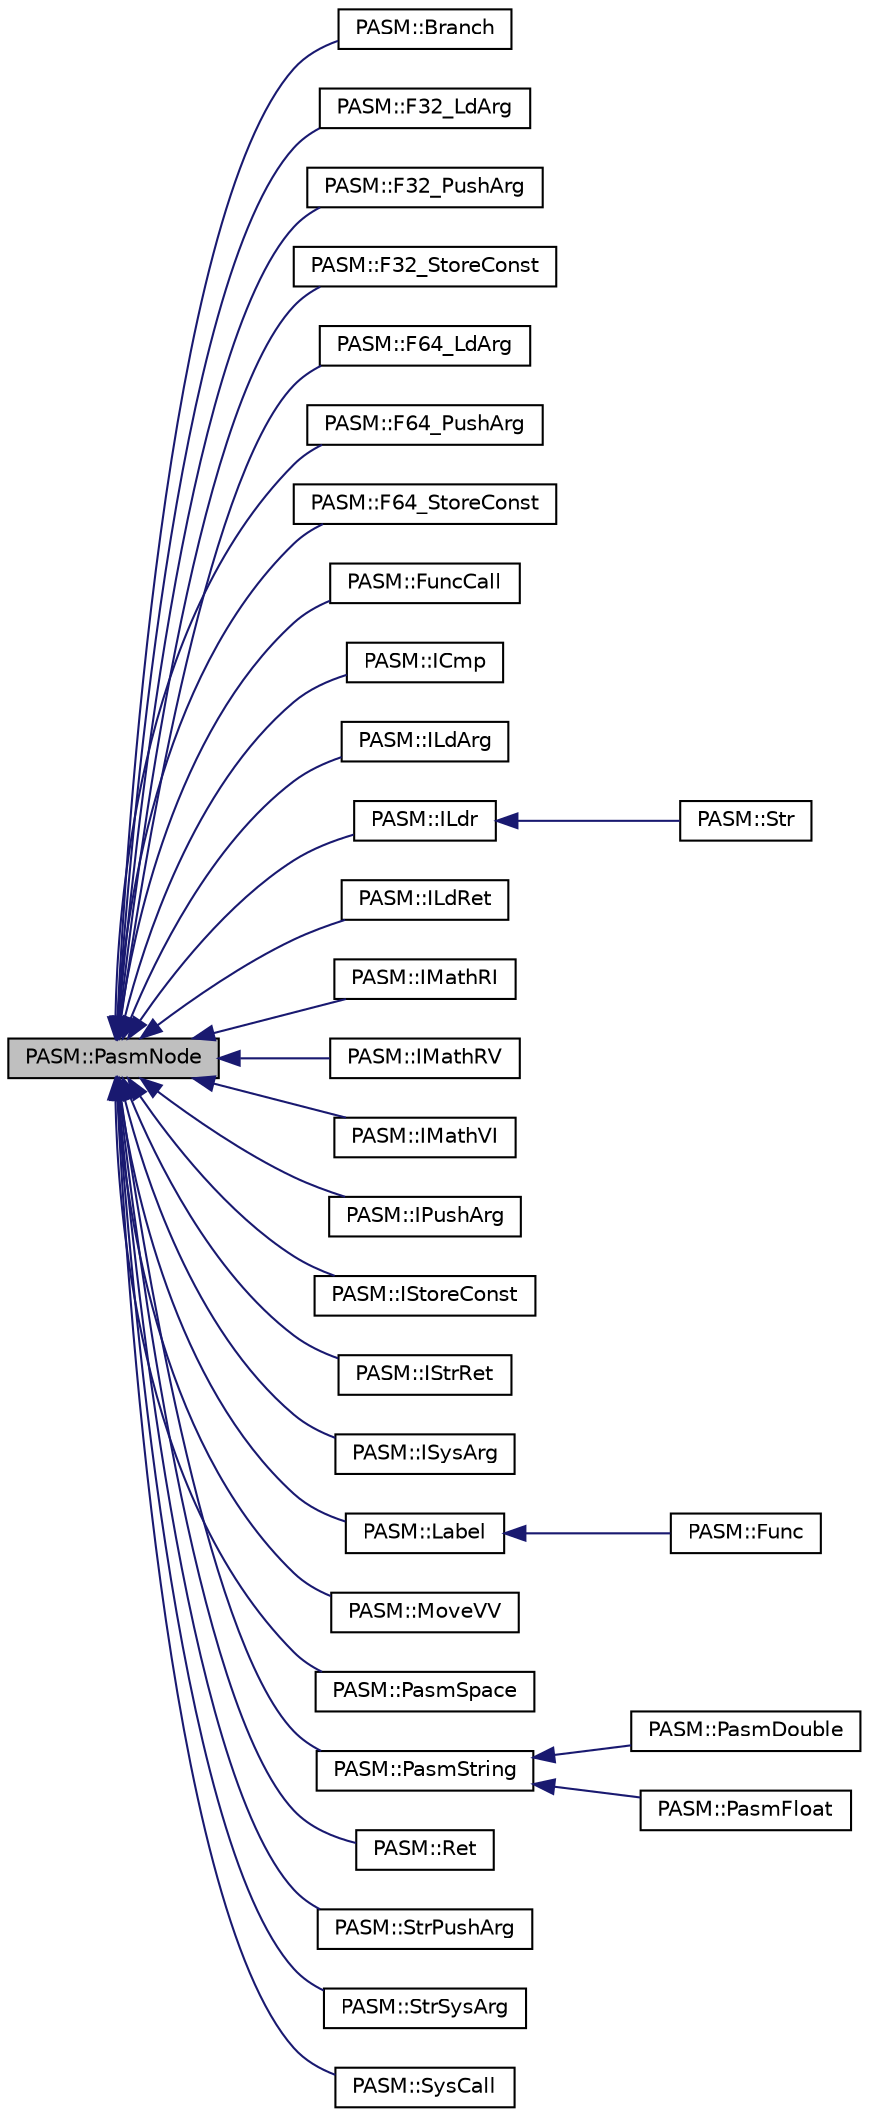 digraph "PASM::PasmNode"
{
  edge [fontname="Helvetica",fontsize="10",labelfontname="Helvetica",labelfontsize="10"];
  node [fontname="Helvetica",fontsize="10",shape=record];
  rankdir="LR";
  Node0 [label="PASM::PasmNode",height=0.2,width=0.4,color="black", fillcolor="grey75", style="filled", fontcolor="black"];
  Node0 -> Node1 [dir="back",color="midnightblue",fontsize="10",style="solid",fontname="Helvetica"];
  Node1 [label="PASM::Branch",height=0.2,width=0.4,color="black", fillcolor="white", style="filled",URL="$classPASM_1_1Branch.html"];
  Node0 -> Node2 [dir="back",color="midnightblue",fontsize="10",style="solid",fontname="Helvetica"];
  Node2 [label="PASM::F32_LdArg",height=0.2,width=0.4,color="black", fillcolor="white", style="filled",URL="$classPASM_1_1F32__LdArg.html"];
  Node0 -> Node3 [dir="back",color="midnightblue",fontsize="10",style="solid",fontname="Helvetica"];
  Node3 [label="PASM::F32_PushArg",height=0.2,width=0.4,color="black", fillcolor="white", style="filled",URL="$classPASM_1_1F32__PushArg.html"];
  Node0 -> Node4 [dir="back",color="midnightblue",fontsize="10",style="solid",fontname="Helvetica"];
  Node4 [label="PASM::F32_StoreConst",height=0.2,width=0.4,color="black", fillcolor="white", style="filled",URL="$classPASM_1_1F32__StoreConst.html"];
  Node0 -> Node5 [dir="back",color="midnightblue",fontsize="10",style="solid",fontname="Helvetica"];
  Node5 [label="PASM::F64_LdArg",height=0.2,width=0.4,color="black", fillcolor="white", style="filled",URL="$classPASM_1_1F64__LdArg.html"];
  Node0 -> Node6 [dir="back",color="midnightblue",fontsize="10",style="solid",fontname="Helvetica"];
  Node6 [label="PASM::F64_PushArg",height=0.2,width=0.4,color="black", fillcolor="white", style="filled",URL="$classPASM_1_1F64__PushArg.html"];
  Node0 -> Node7 [dir="back",color="midnightblue",fontsize="10",style="solid",fontname="Helvetica"];
  Node7 [label="PASM::F64_StoreConst",height=0.2,width=0.4,color="black", fillcolor="white", style="filled",URL="$classPASM_1_1F64__StoreConst.html"];
  Node0 -> Node8 [dir="back",color="midnightblue",fontsize="10",style="solid",fontname="Helvetica"];
  Node8 [label="PASM::FuncCall",height=0.2,width=0.4,color="black", fillcolor="white", style="filled",URL="$classPASM_1_1FuncCall.html"];
  Node0 -> Node9 [dir="back",color="midnightblue",fontsize="10",style="solid",fontname="Helvetica"];
  Node9 [label="PASM::ICmp",height=0.2,width=0.4,color="black", fillcolor="white", style="filled",URL="$classPASM_1_1ICmp.html"];
  Node0 -> Node10 [dir="back",color="midnightblue",fontsize="10",style="solid",fontname="Helvetica"];
  Node10 [label="PASM::ILdArg",height=0.2,width=0.4,color="black", fillcolor="white", style="filled",URL="$classPASM_1_1ILdArg.html"];
  Node0 -> Node11 [dir="back",color="midnightblue",fontsize="10",style="solid",fontname="Helvetica"];
  Node11 [label="PASM::ILdr",height=0.2,width=0.4,color="black", fillcolor="white", style="filled",URL="$classPASM_1_1ILdr.html"];
  Node11 -> Node12 [dir="back",color="midnightblue",fontsize="10",style="solid",fontname="Helvetica"];
  Node12 [label="PASM::Str",height=0.2,width=0.4,color="black", fillcolor="white", style="filled",URL="$classPASM_1_1Str.html"];
  Node0 -> Node13 [dir="back",color="midnightblue",fontsize="10",style="solid",fontname="Helvetica"];
  Node13 [label="PASM::ILdRet",height=0.2,width=0.4,color="black", fillcolor="white", style="filled",URL="$classPASM_1_1ILdRet.html"];
  Node0 -> Node14 [dir="back",color="midnightblue",fontsize="10",style="solid",fontname="Helvetica"];
  Node14 [label="PASM::IMathRI",height=0.2,width=0.4,color="black", fillcolor="white", style="filled",URL="$classPASM_1_1IMathRI.html"];
  Node0 -> Node15 [dir="back",color="midnightblue",fontsize="10",style="solid",fontname="Helvetica"];
  Node15 [label="PASM::IMathRV",height=0.2,width=0.4,color="black", fillcolor="white", style="filled",URL="$classPASM_1_1IMathRV.html"];
  Node0 -> Node16 [dir="back",color="midnightblue",fontsize="10",style="solid",fontname="Helvetica"];
  Node16 [label="PASM::IMathVI",height=0.2,width=0.4,color="black", fillcolor="white", style="filled",URL="$classPASM_1_1IMathVI.html"];
  Node0 -> Node17 [dir="back",color="midnightblue",fontsize="10",style="solid",fontname="Helvetica"];
  Node17 [label="PASM::IPushArg",height=0.2,width=0.4,color="black", fillcolor="white", style="filled",URL="$classPASM_1_1IPushArg.html"];
  Node0 -> Node18 [dir="back",color="midnightblue",fontsize="10",style="solid",fontname="Helvetica"];
  Node18 [label="PASM::IStoreConst",height=0.2,width=0.4,color="black", fillcolor="white", style="filled",URL="$classPASM_1_1IStoreConst.html"];
  Node0 -> Node19 [dir="back",color="midnightblue",fontsize="10",style="solid",fontname="Helvetica"];
  Node19 [label="PASM::IStrRet",height=0.2,width=0.4,color="black", fillcolor="white", style="filled",URL="$classPASM_1_1IStrRet.html"];
  Node0 -> Node20 [dir="back",color="midnightblue",fontsize="10",style="solid",fontname="Helvetica"];
  Node20 [label="PASM::ISysArg",height=0.2,width=0.4,color="black", fillcolor="white", style="filled",URL="$classPASM_1_1ISysArg.html"];
  Node0 -> Node21 [dir="back",color="midnightblue",fontsize="10",style="solid",fontname="Helvetica"];
  Node21 [label="PASM::Label",height=0.2,width=0.4,color="black", fillcolor="white", style="filled",URL="$classPASM_1_1Label.html"];
  Node21 -> Node22 [dir="back",color="midnightblue",fontsize="10",style="solid",fontname="Helvetica"];
  Node22 [label="PASM::Func",height=0.2,width=0.4,color="black", fillcolor="white", style="filled",URL="$classPASM_1_1Func.html"];
  Node0 -> Node23 [dir="back",color="midnightblue",fontsize="10",style="solid",fontname="Helvetica"];
  Node23 [label="PASM::MoveVV",height=0.2,width=0.4,color="black", fillcolor="white", style="filled",URL="$classPASM_1_1MoveVV.html"];
  Node0 -> Node24 [dir="back",color="midnightblue",fontsize="10",style="solid",fontname="Helvetica"];
  Node24 [label="PASM::PasmSpace",height=0.2,width=0.4,color="black", fillcolor="white", style="filled",URL="$classPASM_1_1PasmSpace.html"];
  Node0 -> Node25 [dir="back",color="midnightblue",fontsize="10",style="solid",fontname="Helvetica"];
  Node25 [label="PASM::PasmString",height=0.2,width=0.4,color="black", fillcolor="white", style="filled",URL="$classPASM_1_1PasmString.html"];
  Node25 -> Node26 [dir="back",color="midnightblue",fontsize="10",style="solid",fontname="Helvetica"];
  Node26 [label="PASM::PasmDouble",height=0.2,width=0.4,color="black", fillcolor="white", style="filled",URL="$classPASM_1_1PasmDouble.html"];
  Node25 -> Node27 [dir="back",color="midnightblue",fontsize="10",style="solid",fontname="Helvetica"];
  Node27 [label="PASM::PasmFloat",height=0.2,width=0.4,color="black", fillcolor="white", style="filled",URL="$classPASM_1_1PasmFloat.html"];
  Node0 -> Node28 [dir="back",color="midnightblue",fontsize="10",style="solid",fontname="Helvetica"];
  Node28 [label="PASM::Ret",height=0.2,width=0.4,color="black", fillcolor="white", style="filled",URL="$classPASM_1_1Ret.html"];
  Node0 -> Node29 [dir="back",color="midnightblue",fontsize="10",style="solid",fontname="Helvetica"];
  Node29 [label="PASM::StrPushArg",height=0.2,width=0.4,color="black", fillcolor="white", style="filled",URL="$classPASM_1_1StrPushArg.html"];
  Node0 -> Node30 [dir="back",color="midnightblue",fontsize="10",style="solid",fontname="Helvetica"];
  Node30 [label="PASM::StrSysArg",height=0.2,width=0.4,color="black", fillcolor="white", style="filled",URL="$classPASM_1_1StrSysArg.html"];
  Node0 -> Node31 [dir="back",color="midnightblue",fontsize="10",style="solid",fontname="Helvetica"];
  Node31 [label="PASM::SysCall",height=0.2,width=0.4,color="black", fillcolor="white", style="filled",URL="$classPASM_1_1SysCall.html"];
}
